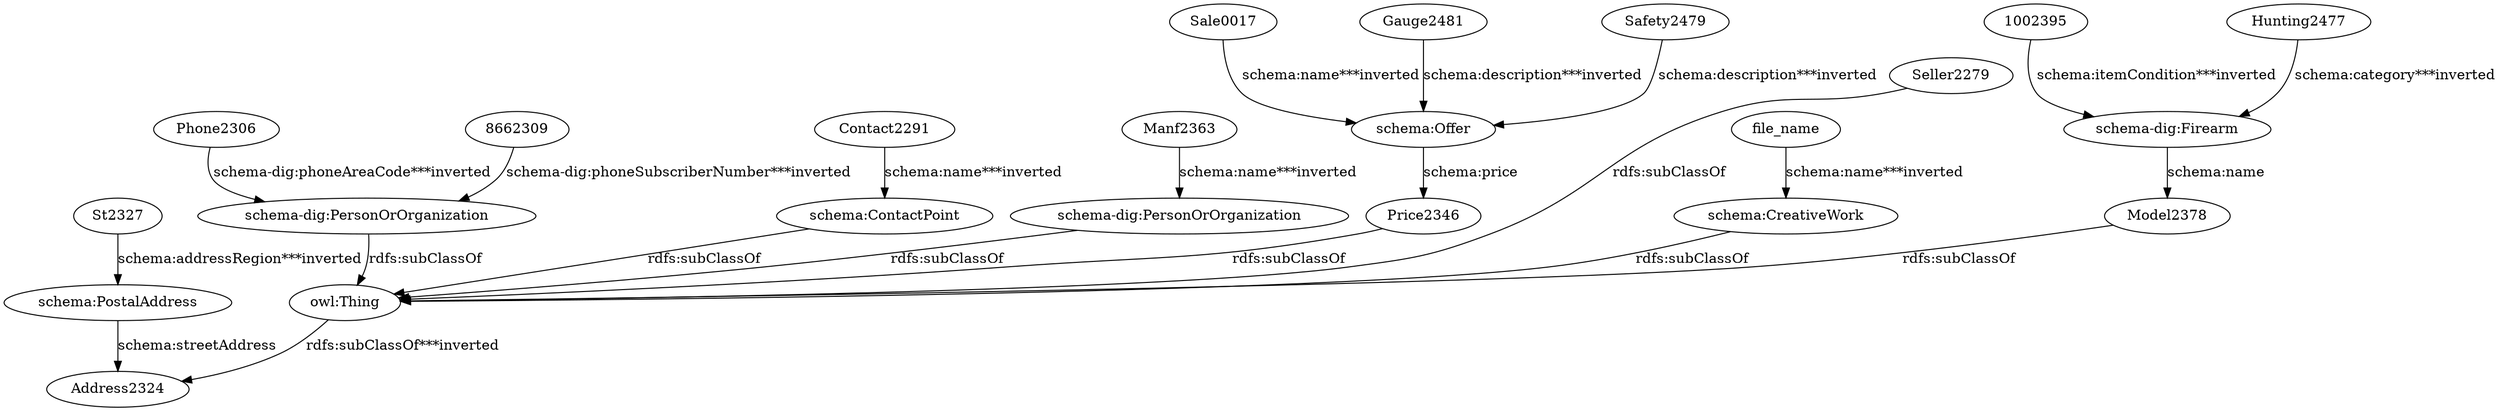digraph {
  "1002395" [type=attribute_name,label="1002395"]
  "8662309" [type=attribute_name,label="8662309"]
  "schema-dig:Firearm1" [type=class_uri,label="schema-dig:Firearm"]
  "schema-dig:PersonOrOrganization1" [type=class_uri,label="schema-dig:PersonOrOrganization"]
  Contact2291 [type=attribute_name,label=Contact2291]
  "schema:ContactPoint1" [type=class_uri,label="schema:ContactPoint"]
  Gauge2481 [type=attribute_name,label=Gauge2481]
  "schema:Offer1" [type=class_uri,label="schema:Offer"]
  Hunting2477 [type=attribute_name,label=Hunting2477]
  Manf2363 [type=attribute_name,label=Manf2363]
  "schema-dig:PersonOrOrganization2" [type=class_uri,label="schema-dig:PersonOrOrganization"]
  Model2378 [type=attribute_name,label=Model2378]
  "owl:Thing" [type=special,label="owl:Thing"]
  Phone2306 [type=attribute_name,label=Phone2306]
  Price2346 [type=attribute_name,label=Price2346]
  Safety2479 [type=attribute_name,label=Safety2479]
  Sale0017 [type=attribute_name,label=Sale0017]
  Seller2279 [type=attribute_name,label=Seller2279]
  St2327 [type=attribute_name,label=St2327]
  "schema:PostalAddress1" [type=class_uri,label="schema:PostalAddress"]
  file_name [type=attribute_name,label=file_name]
  "schema:CreativeWork1" [type=class_uri,label="schema:CreativeWork"]
  Address2324 [type=attribute_name,label=Address2324]
  "1002395" -> "schema-dig:Firearm1" [type=st_property_uri,label="schema:itemCondition***inverted",weight=1]
  "8662309" -> "schema-dig:PersonOrOrganization1" [type=st_property_uri,label="schema-dig:phoneSubscriberNumber***inverted",weight=1]
  Contact2291 -> "schema:ContactPoint1" [type=st_property_uri,label="schema:name***inverted",weight=1]
  Gauge2481 -> "schema:Offer1" [type=st_property_uri,label="schema:description***inverted",weight=1]
  Hunting2477 -> "schema-dig:Firearm1" [type=st_property_uri,label="schema:category***inverted",weight=1]
  Manf2363 -> "schema-dig:PersonOrOrganization2" [type=st_property_uri,label="schema:name***inverted",weight=1]
  Model2378 -> "owl:Thing" [label="rdfs:subClassOf",type=inherited,weight=0.3333333333333333]
  Phone2306 -> "schema-dig:PersonOrOrganization1" [type=st_property_uri,label="schema-dig:phoneAreaCode***inverted",weight=1]
  Price2346 -> "owl:Thing" [label="rdfs:subClassOf",type=inherited,weight=0.3333333333333333]
  Safety2479 -> "schema:Offer1" [type=st_property_uri,label="schema:description***inverted",weight=1]
  Sale0017 -> "schema:Offer1" [type=st_property_uri,label="schema:name***inverted",weight=1]
  Seller2279 -> "owl:Thing" [label="rdfs:subClassOf",type=inherited,weight=0.3333333333333333]
  St2327 -> "schema:PostalAddress1" [type=st_property_uri,label="schema:addressRegion***inverted",weight=1]
  file_name -> "schema:CreativeWork1" [type=st_property_uri,label="schema:name***inverted",weight=1]
  "owl:Thing" -> Address2324 [type=inherited,label="rdfs:subClassOf***inverted",weight=0.3333333333333333]
  "schema-dig:Firearm1" -> Model2378 [label="schema:name",type=st_property_uri]
  "schema-dig:PersonOrOrganization1" -> "owl:Thing" [label="rdfs:subClassOf",type=inherited,weight=0.3333333333333333]
  "schema-dig:PersonOrOrganization2" -> "owl:Thing" [label="rdfs:subClassOf",type=inherited,weight=0.3333333333333333]
  "schema:ContactPoint1" -> "owl:Thing" [label="rdfs:subClassOf",type=inherited,weight=0.3333333333333333]
  "schema:CreativeWork1" -> "owl:Thing" [label="rdfs:subClassOf",type=inherited,weight=0.3333333333333333]
  "schema:Offer1" -> Price2346 [label="schema:price",type=st_property_uri]
  "schema:PostalAddress1" -> Address2324 [label="schema:streetAddress",type=st_property_uri]
}
